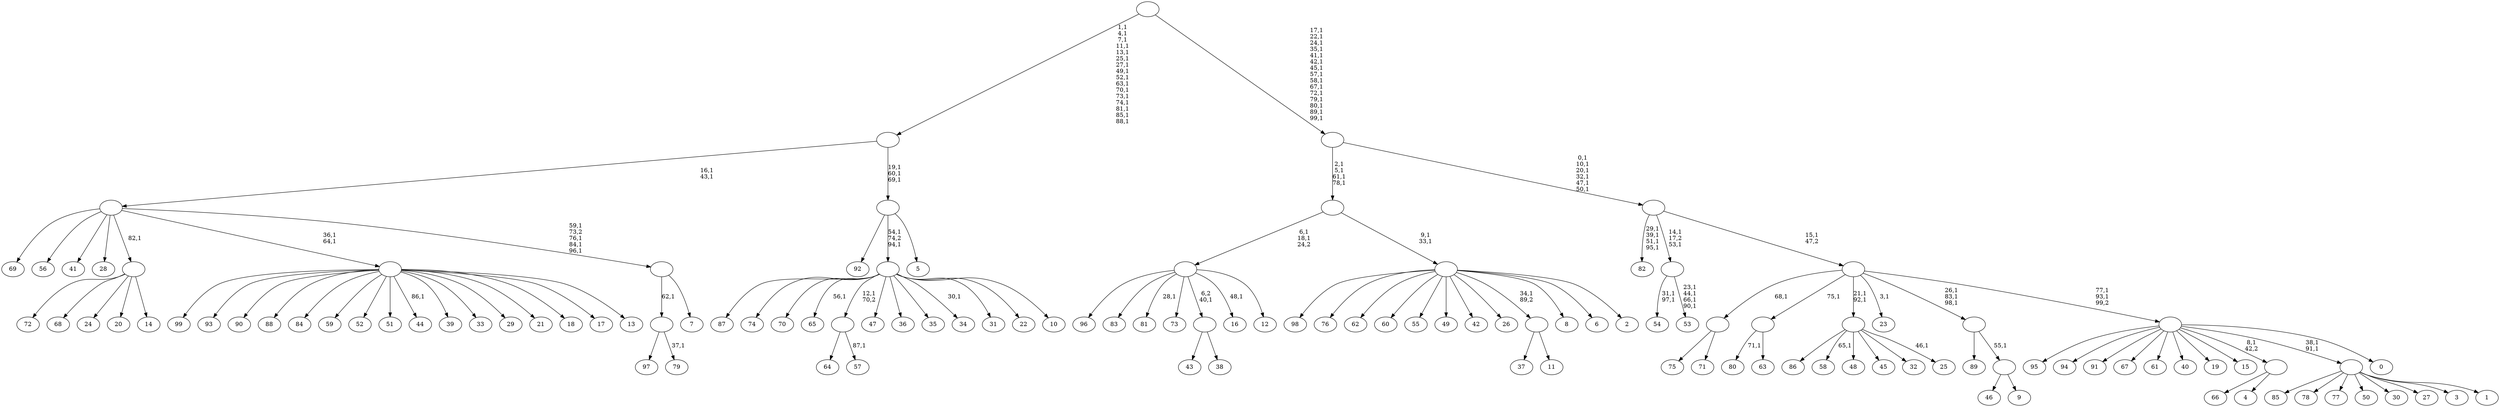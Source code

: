 digraph T {
	200 [label="99"]
	199 [label="98"]
	198 [label="97"]
	197 [label="96"]
	196 [label="95"]
	195 [label="94"]
	194 [label="93"]
	193 [label="92"]
	192 [label="91"]
	191 [label="90"]
	190 [label="89"]
	189 [label="88"]
	188 [label="87"]
	187 [label="86"]
	186 [label="85"]
	185 [label="84"]
	184 [label="83"]
	183 [label="82"]
	178 [label="81"]
	176 [label="80"]
	174 [label="79"]
	172 [label=""]
	171 [label="78"]
	170 [label="77"]
	169 [label="76"]
	168 [label="75"]
	167 [label="74"]
	166 [label="73"]
	165 [label="72"]
	164 [label="71"]
	163 [label=""]
	162 [label="70"]
	161 [label="69"]
	160 [label="68"]
	159 [label="67"]
	158 [label="66"]
	157 [label="65"]
	155 [label="64"]
	154 [label="63"]
	153 [label=""]
	152 [label="62"]
	151 [label="61"]
	150 [label="60"]
	149 [label="59"]
	148 [label="58"]
	146 [label="57"]
	144 [label=""]
	143 [label="56"]
	142 [label="55"]
	141 [label="54"]
	138 [label="53"]
	133 [label=""]
	131 [label="52"]
	130 [label="51"]
	129 [label="50"]
	128 [label="49"]
	127 [label="48"]
	126 [label="47"]
	125 [label="46"]
	124 [label="45"]
	123 [label="44"]
	121 [label="43"]
	120 [label="42"]
	119 [label="41"]
	118 [label="40"]
	117 [label="39"]
	116 [label="38"]
	115 [label=""]
	114 [label="37"]
	113 [label="36"]
	112 [label="35"]
	111 [label="34"]
	109 [label="33"]
	108 [label="32"]
	107 [label="31"]
	106 [label="30"]
	105 [label="29"]
	104 [label="28"]
	103 [label="27"]
	102 [label="26"]
	101 [label="25"]
	99 [label=""]
	97 [label="24"]
	96 [label="23"]
	94 [label="22"]
	93 [label="21"]
	92 [label="20"]
	91 [label="19"]
	90 [label="18"]
	89 [label="17"]
	88 [label="16"]
	86 [label="15"]
	85 [label="14"]
	84 [label=""]
	83 [label="13"]
	82 [label=""]
	80 [label="12"]
	79 [label=""]
	77 [label="11"]
	76 [label=""]
	75 [label="10"]
	74 [label=""]
	72 [label="9"]
	71 [label=""]
	70 [label=""]
	67 [label="8"]
	66 [label="7"]
	65 [label=""]
	61 [label=""]
	59 [label="6"]
	58 [label="5"]
	57 [label=""]
	54 [label=""]
	38 [label="4"]
	37 [label=""]
	36 [label="3"]
	35 [label="2"]
	34 [label=""]
	32 [label=""]
	28 [label="1"]
	27 [label=""]
	25 [label="0"]
	24 [label=""]
	22 [label=""]
	21 [label=""]
	15 [label=""]
	0 [label=""]
	172 -> 174 [label="37,1"]
	172 -> 198 [label=""]
	163 -> 168 [label=""]
	163 -> 164 [label=""]
	153 -> 176 [label="71,1"]
	153 -> 154 [label=""]
	144 -> 146 [label="87,1"]
	144 -> 155 [label=""]
	133 -> 138 [label="23,1\n44,1\n66,1\n90,1"]
	133 -> 141 [label="31,1\n97,1"]
	115 -> 121 [label=""]
	115 -> 116 [label=""]
	99 -> 101 [label="46,1"]
	99 -> 148 [label="65,1"]
	99 -> 187 [label=""]
	99 -> 127 [label=""]
	99 -> 124 [label=""]
	99 -> 108 [label=""]
	84 -> 165 [label=""]
	84 -> 160 [label=""]
	84 -> 97 [label=""]
	84 -> 92 [label=""]
	84 -> 85 [label=""]
	82 -> 123 [label="86,1"]
	82 -> 200 [label=""]
	82 -> 194 [label=""]
	82 -> 191 [label=""]
	82 -> 189 [label=""]
	82 -> 185 [label=""]
	82 -> 149 [label=""]
	82 -> 131 [label=""]
	82 -> 130 [label=""]
	82 -> 117 [label=""]
	82 -> 109 [label=""]
	82 -> 105 [label=""]
	82 -> 93 [label=""]
	82 -> 90 [label=""]
	82 -> 89 [label=""]
	82 -> 83 [label=""]
	79 -> 88 [label="48,1"]
	79 -> 178 [label="28,1"]
	79 -> 197 [label=""]
	79 -> 184 [label=""]
	79 -> 166 [label=""]
	79 -> 115 [label="6,2\n40,1"]
	79 -> 80 [label=""]
	76 -> 114 [label=""]
	76 -> 77 [label=""]
	74 -> 111 [label="30,1"]
	74 -> 157 [label="56,1"]
	74 -> 188 [label=""]
	74 -> 167 [label=""]
	74 -> 162 [label=""]
	74 -> 144 [label="12,1\n70,2"]
	74 -> 126 [label=""]
	74 -> 113 [label=""]
	74 -> 112 [label=""]
	74 -> 107 [label=""]
	74 -> 94 [label=""]
	74 -> 75 [label=""]
	71 -> 125 [label=""]
	71 -> 72 [label=""]
	70 -> 190 [label=""]
	70 -> 71 [label="55,1"]
	65 -> 172 [label="62,1"]
	65 -> 66 [label=""]
	61 -> 65 [label="59,1\n73,2\n76,1\n84,1\n96,1"]
	61 -> 82 [label="36,1\n64,1"]
	61 -> 161 [label=""]
	61 -> 143 [label=""]
	61 -> 119 [label=""]
	61 -> 104 [label=""]
	61 -> 84 [label="82,1"]
	57 -> 74 [label="54,1\n74,2\n94,1"]
	57 -> 193 [label=""]
	57 -> 58 [label=""]
	54 -> 57 [label="19,1\n60,1\n69,1"]
	54 -> 61 [label="16,1\n43,1"]
	37 -> 158 [label=""]
	37 -> 38 [label=""]
	34 -> 199 [label=""]
	34 -> 169 [label=""]
	34 -> 152 [label=""]
	34 -> 150 [label=""]
	34 -> 142 [label=""]
	34 -> 128 [label=""]
	34 -> 120 [label=""]
	34 -> 102 [label=""]
	34 -> 76 [label="34,1\n89,2"]
	34 -> 67 [label=""]
	34 -> 59 [label=""]
	34 -> 35 [label=""]
	32 -> 34 [label="9,1\n33,1"]
	32 -> 79 [label="6,1\n18,1\n24,2"]
	27 -> 186 [label=""]
	27 -> 171 [label=""]
	27 -> 170 [label=""]
	27 -> 129 [label=""]
	27 -> 106 [label=""]
	27 -> 103 [label=""]
	27 -> 36 [label=""]
	27 -> 28 [label=""]
	24 -> 27 [label="38,1\n91,1"]
	24 -> 196 [label=""]
	24 -> 195 [label=""]
	24 -> 192 [label=""]
	24 -> 159 [label=""]
	24 -> 151 [label=""]
	24 -> 118 [label=""]
	24 -> 91 [label=""]
	24 -> 86 [label=""]
	24 -> 37 [label="8,1\n42,2"]
	24 -> 25 [label=""]
	22 -> 24 [label="77,1\n93,1\n99,2"]
	22 -> 70 [label="26,1\n83,1\n98,1"]
	22 -> 96 [label="3,1"]
	22 -> 99 [label="21,1\n92,1"]
	22 -> 163 [label="68,1"]
	22 -> 153 [label="75,1"]
	21 -> 133 [label="14,1\n17,2\n53,1"]
	21 -> 183 [label="29,1\n39,1\n51,1\n95,1"]
	21 -> 22 [label="15,1\n47,2"]
	15 -> 21 [label="0,1\n10,1\n20,1\n32,1\n47,1\n50,1"]
	15 -> 32 [label="2,1\n5,1\n61,1\n78,1"]
	0 -> 15 [label="17,1\n22,1\n24,1\n35,1\n41,1\n42,1\n45,1\n57,1\n58,1\n67,1\n72,1\n79,1\n80,1\n89,1\n99,1"]
	0 -> 54 [label="1,1\n4,1\n7,1\n11,1\n13,1\n25,1\n27,1\n49,1\n52,1\n63,1\n70,1\n73,1\n74,1\n81,1\n85,1\n88,1"]
}
